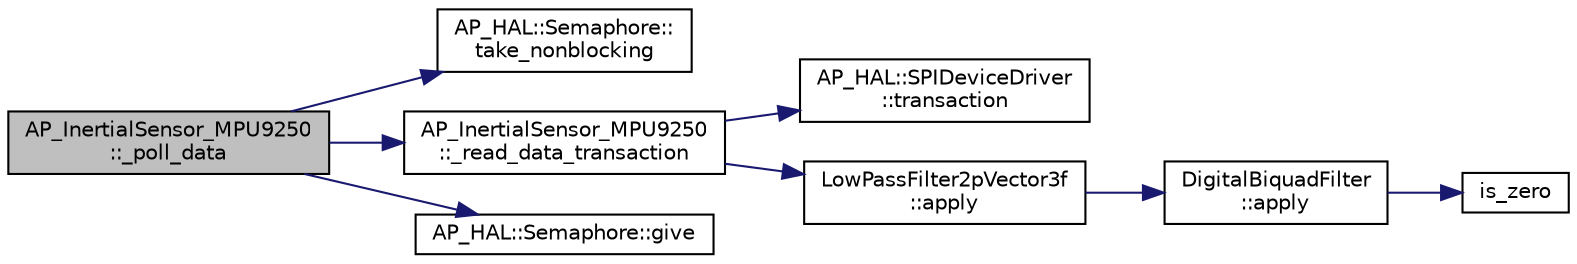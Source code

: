 digraph "AP_InertialSensor_MPU9250::_poll_data"
{
 // INTERACTIVE_SVG=YES
  edge [fontname="Helvetica",fontsize="10",labelfontname="Helvetica",labelfontsize="10"];
  node [fontname="Helvetica",fontsize="10",shape=record];
  rankdir="LR";
  Node1 [label="AP_InertialSensor_MPU9250\l::_poll_data",height=0.2,width=0.4,color="black", fillcolor="grey75", style="filled" fontcolor="black"];
  Node1 -> Node2 [color="midnightblue",fontsize="10",style="solid",fontname="Helvetica"];
  Node2 [label="AP_HAL::Semaphore::\ltake_nonblocking",height=0.2,width=0.4,color="black", fillcolor="white", style="filled",URL="$classAP__HAL_1_1Semaphore.html#a266e91db5eecb64d8b934d09f5e972cf"];
  Node1 -> Node3 [color="midnightblue",fontsize="10",style="solid",fontname="Helvetica"];
  Node3 [label="AP_InertialSensor_MPU9250\l::_read_data_transaction",height=0.2,width=0.4,color="black", fillcolor="white", style="filled",URL="$classAP__InertialSensor__MPU9250.html#a17b7583c273492075814bb12c4d498e3"];
  Node3 -> Node4 [color="midnightblue",fontsize="10",style="solid",fontname="Helvetica"];
  Node4 [label="AP_HAL::SPIDeviceDriver\l::transaction",height=0.2,width=0.4,color="black", fillcolor="white", style="filled",URL="$classAP__HAL_1_1SPIDeviceDriver.html#a3ff2614355f59ee6712d345792f12cb9"];
  Node3 -> Node5 [color="midnightblue",fontsize="10",style="solid",fontname="Helvetica"];
  Node5 [label="LowPassFilter2pVector3f\l::apply",height=0.2,width=0.4,color="black", fillcolor="white", style="filled",URL="$classLowPassFilter2pVector3f.html#aacd220c14267ceb451d02cad92799f6b"];
  Node5 -> Node6 [color="midnightblue",fontsize="10",style="solid",fontname="Helvetica"];
  Node6 [label="DigitalBiquadFilter\l::apply",height=0.2,width=0.4,color="black", fillcolor="white", style="filled",URL="$classDigitalBiquadFilter.html#abcce28ce01f1fe8a084a16f163848f69"];
  Node6 -> Node7 [color="midnightblue",fontsize="10",style="solid",fontname="Helvetica"];
  Node7 [label="is_zero",height=0.2,width=0.4,color="black", fillcolor="white", style="filled",URL="$AP__Math_8h.html#a108b79eeb35c5d58f324458ec9e1e9f2"];
  Node1 -> Node8 [color="midnightblue",fontsize="10",style="solid",fontname="Helvetica"];
  Node8 [label="AP_HAL::Semaphore::give",height=0.2,width=0.4,color="black", fillcolor="white", style="filled",URL="$classAP__HAL_1_1Semaphore.html#afcdbf03d5bea9d83037acc93bfaea7ce"];
}
